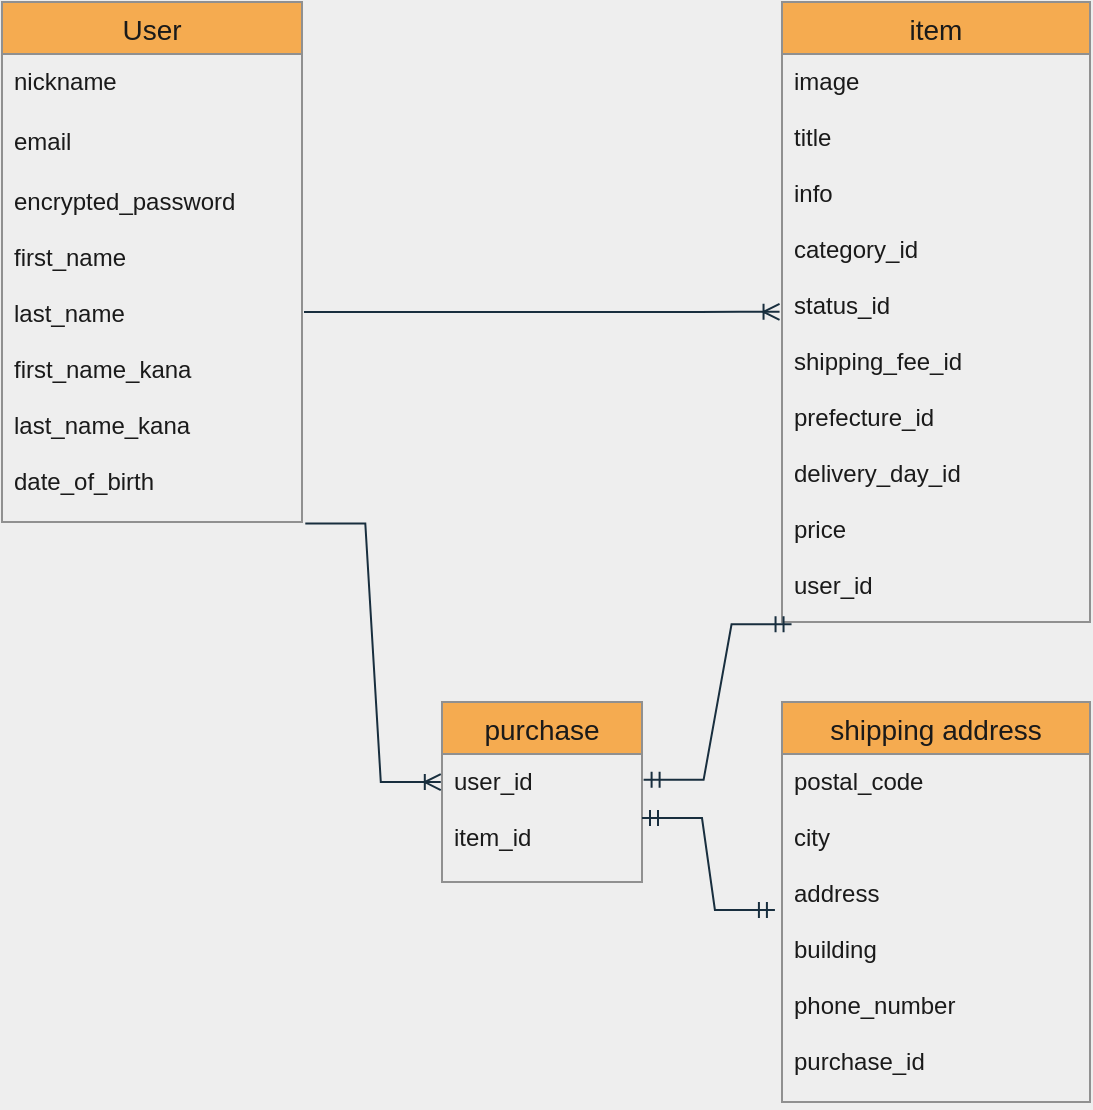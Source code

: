 <mxfile version="13.10.0" type="embed">
    <diagram id="zcOWIfKjxrNiLCgk9bG6" name="ページ1">
        <mxGraphModel dx="745" dy="675" grid="1" gridSize="10" guides="1" tooltips="1" connect="1" arrows="1" fold="1" page="1" pageScale="1" pageWidth="827" pageHeight="1169" background="#EEEEEE" math="0" shadow="0">
            <root>
                <mxCell id="0"/>
                <mxCell id="1" parent="0"/>
                <mxCell id="2" value="User" style="swimlane;fontStyle=0;childLayout=stackLayout;horizontal=1;startSize=26;horizontalStack=0;resizeParent=1;resizeParentMax=0;resizeLast=0;collapsible=1;marginBottom=0;align=center;fontSize=14;fillColor=#F5AB50;strokeColor=#909090;fontColor=#1A1A1A;" parent="1" vertex="1">
                    <mxGeometry x="100" y="40" width="150" height="260" as="geometry">
                        <mxRectangle x="40" y="40" width="60" height="26" as="alternateBounds"/>
                    </mxGeometry>
                </mxCell>
                <mxCell id="3" value="nickname&#10;" style="text;strokeColor=none;fillColor=none;spacingLeft=4;spacingRight=4;overflow=hidden;rotatable=0;points=[[0,0.5],[1,0.5]];portConstraint=eastwest;fontSize=12;fontColor=#1A1A1A;" parent="2" vertex="1">
                    <mxGeometry y="26" width="150" height="30" as="geometry"/>
                </mxCell>
                <mxCell id="4" value="email" style="text;strokeColor=none;fillColor=none;spacingLeft=4;spacingRight=4;overflow=hidden;rotatable=0;points=[[0,0.5],[1,0.5]];portConstraint=eastwest;fontSize=12;fontColor=#1A1A1A;" parent="2" vertex="1">
                    <mxGeometry y="56" width="150" height="30" as="geometry"/>
                </mxCell>
                <mxCell id="5" value="encrypted_password&#10;&#10;first_name&#10;&#10;last_name&#10;&#10;first_name_kana&#10;&#10;last_name_kana&#10;&#10;date_of_birth" style="text;strokeColor=none;fillColor=none;spacingLeft=4;spacingRight=4;overflow=hidden;rotatable=0;points=[[0,0.5],[1,0.5]];portConstraint=eastwest;fontSize=12;fontColor=#1A1A1A;" parent="2" vertex="1">
                    <mxGeometry y="86" width="150" height="174" as="geometry"/>
                </mxCell>
                <mxCell id="10" value="item" style="swimlane;fontStyle=0;childLayout=stackLayout;horizontal=1;startSize=26;horizontalStack=0;resizeParent=1;resizeParentMax=0;resizeLast=0;collapsible=1;marginBottom=0;align=center;fontSize=14;fillColor=#F5AB50;strokeColor=#909090;fontColor=#1A1A1A;" parent="1" vertex="1">
                    <mxGeometry x="490" y="40" width="154" height="310" as="geometry">
                        <mxRectangle x="330" y="40" width="70" height="26" as="alternateBounds"/>
                    </mxGeometry>
                </mxCell>
                <mxCell id="15" value="image&#10;&#10;title&#10;&#10;info&#10;&#10;category_id&#10;&#10;status_id&#10;&#10;shipping_fee_id&#10;&#10;prefecture_id&#10;&#10;delivery_day_id&#10;&#10;price&#10;&#10;user_id" style="text;strokeColor=none;fillColor=none;spacingLeft=4;spacingRight=4;overflow=hidden;rotatable=0;points=[[0,0.5],[1,0.5]];portConstraint=eastwest;fontSize=12;fontColor=#1A1A1A;" parent="10" vertex="1">
                    <mxGeometry y="26" width="154" height="284" as="geometry"/>
                </mxCell>
                <mxCell id="18" value="" style="edgeStyle=entityRelationEdgeStyle;fontSize=12;html=1;endArrow=ERoneToMany;strokeColor=#182E3E;fontColor=#1A1A1A;labelBackgroundColor=#EEEEEE;entryX=-0.008;entryY=0.454;entryDx=0;entryDy=0;entryPerimeter=0;" parent="1" target="15" edge="1">
                    <mxGeometry width="100" height="100" relative="1" as="geometry">
                        <mxPoint x="251" y="195" as="sourcePoint"/>
                        <mxPoint x="480" y="172" as="targetPoint"/>
                    </mxGeometry>
                </mxCell>
                <mxCell id="19" value="purchase" style="swimlane;fontStyle=0;childLayout=stackLayout;horizontal=1;startSize=26;horizontalStack=0;resizeParent=1;resizeParentMax=0;resizeLast=0;collapsible=1;marginBottom=0;align=center;fontSize=14;fillColor=#F5AB50;strokeColor=#909090;fontColor=#1A1A1A;" parent="1" vertex="1">
                    <mxGeometry x="320" y="390" width="100" height="90" as="geometry">
                        <mxRectangle x="160" y="180" width="70" height="26" as="alternateBounds"/>
                    </mxGeometry>
                </mxCell>
                <mxCell id="20" value="user_id&#10;&#10;item_id" style="text;strokeColor=none;fillColor=none;spacingLeft=4;spacingRight=4;overflow=hidden;rotatable=0;points=[[0,0.5],[1,0.5]];portConstraint=eastwest;fontSize=12;fontColor=#1A1A1A;" parent="19" vertex="1">
                    <mxGeometry y="26" width="100" height="64" as="geometry"/>
                </mxCell>
                <mxCell id="21" value="" style="edgeStyle=entityRelationEdgeStyle;fontSize=12;html=1;endArrow=ERoneToMany;entryX=-0.006;entryY=0.219;entryDx=0;entryDy=0;entryPerimeter=0;rounded=0;exitX=1.011;exitY=1.004;exitDx=0;exitDy=0;exitPerimeter=0;strokeColor=#182E3E;fontColor=#1A1A1A;labelBackgroundColor=#EEEEEE;" parent="1" source="5" target="20" edge="1">
                    <mxGeometry width="100" height="100" relative="1" as="geometry">
                        <mxPoint x="330" y="390" as="sourcePoint"/>
                        <mxPoint x="250" y="110" as="targetPoint"/>
                    </mxGeometry>
                </mxCell>
                <mxCell id="23" value="" style="edgeStyle=entityRelationEdgeStyle;fontSize=12;html=1;endArrow=ERmandOne;startArrow=ERmandOne;rounded=0;exitX=0.031;exitY=1.004;exitDx=0;exitDy=0;exitPerimeter=0;entryX=1.008;entryY=0.202;entryDx=0;entryDy=0;entryPerimeter=0;strokeColor=#182E3E;fontColor=#1A1A1A;labelBackgroundColor=#EEEEEE;" parent="1" source="15" target="20" edge="1">
                    <mxGeometry width="100" height="100" relative="1" as="geometry">
                        <mxPoint x="580" y="320" as="sourcePoint"/>
                        <mxPoint x="250" y="110" as="targetPoint"/>
                    </mxGeometry>
                </mxCell>
                <mxCell id="24" value="shipping address" style="swimlane;fontStyle=0;childLayout=stackLayout;horizontal=1;startSize=26;horizontalStack=0;resizeParent=1;resizeParentMax=0;resizeLast=0;collapsible=1;marginBottom=0;align=center;fontSize=14;fillColor=#F5AB50;strokeColor=#909090;fontColor=#1A1A1A;" parent="1" vertex="1">
                    <mxGeometry x="490" y="390" width="154" height="200" as="geometry">
                        <mxRectangle x="160" y="180" width="70" height="26" as="alternateBounds"/>
                    </mxGeometry>
                </mxCell>
                <mxCell id="25" value="postal_code&#10;&#10;city&#10;&#10;address&#10;&#10;building&#10;&#10;phone_number&#10;&#10;purchase_id" style="text;strokeColor=none;fillColor=none;spacingLeft=4;spacingRight=4;overflow=hidden;rotatable=0;points=[[0,0.5],[1,0.5]];portConstraint=eastwest;fontSize=12;fontColor=#1A1A1A;" parent="24" vertex="1">
                    <mxGeometry y="26" width="154" height="174" as="geometry"/>
                </mxCell>
                <mxCell id="26" value="" style="edgeStyle=entityRelationEdgeStyle;fontSize=12;html=1;endArrow=ERmandOne;startArrow=ERmandOne;entryX=-0.023;entryY=0.448;entryDx=0;entryDy=0;exitX=1;exitY=0.5;exitDx=0;exitDy=0;rounded=0;strokeColor=#182E3E;fontColor=#1A1A1A;labelBackgroundColor=#EEEEEE;entryPerimeter=0;" parent="1" source="20" target="25" edge="1">
                    <mxGeometry width="100" height="100" relative="1" as="geometry">
                        <mxPoint x="330" y="340" as="sourcePoint"/>
                        <mxPoint x="430" y="240" as="targetPoint"/>
                    </mxGeometry>
                </mxCell>
            </root>
        </mxGraphModel>
    </diagram>
</mxfile>